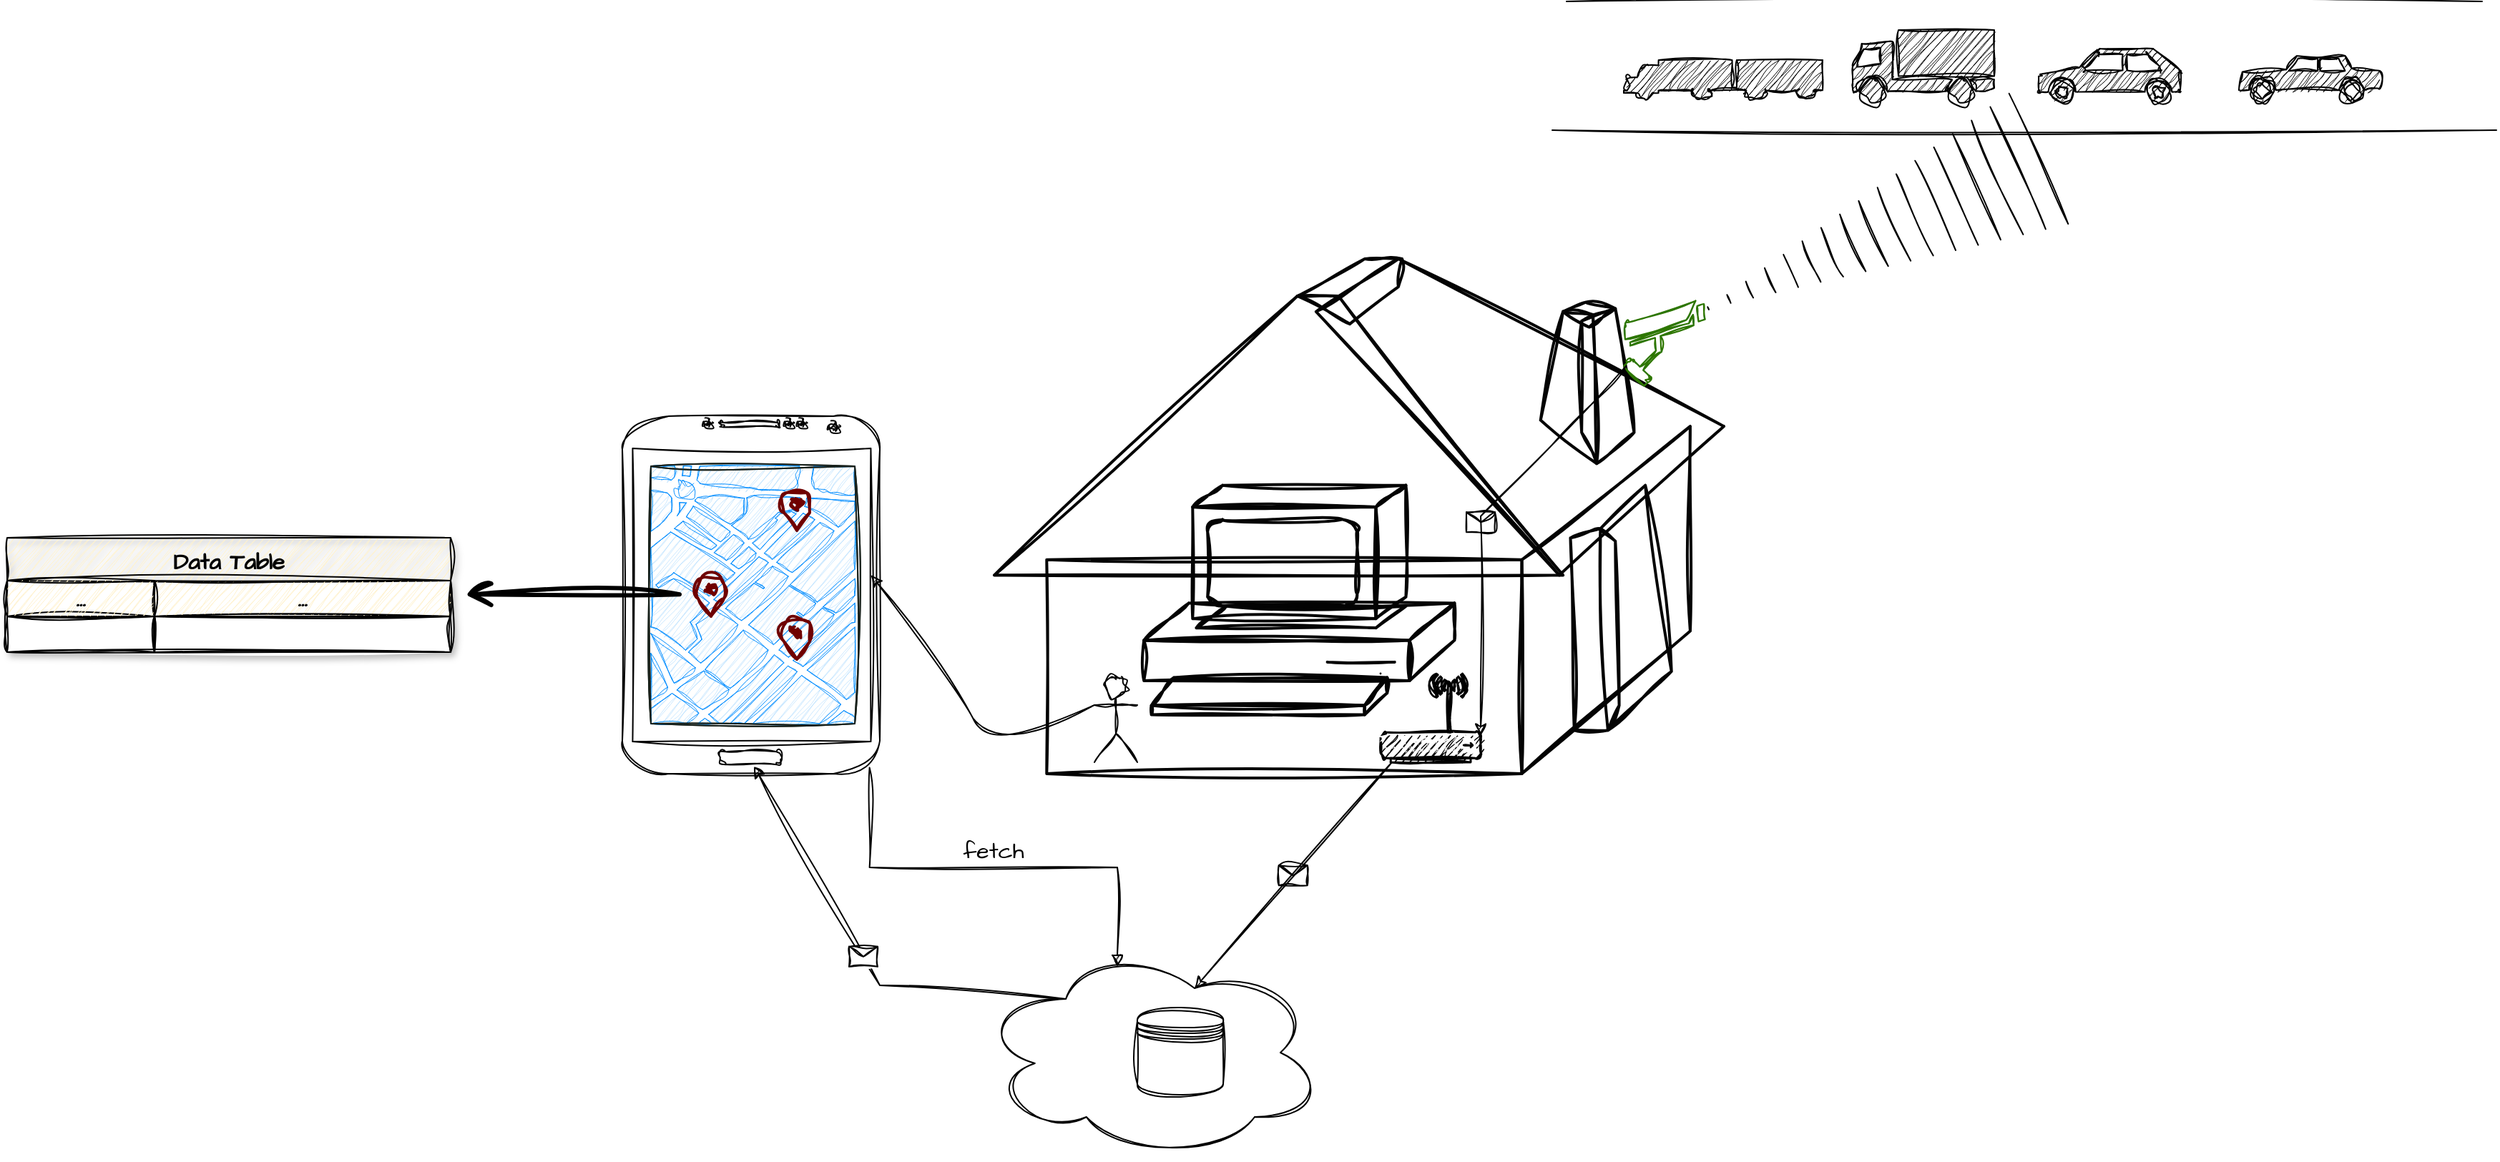 <mxfile version="20.8.19" type="github">
  <diagram name="Page-1" id="8GGUxriFpIpzjGoA7ucQ">
    <mxGraphModel dx="3053" dy="1155" grid="1" gridSize="10" guides="1" tooltips="1" connect="1" arrows="1" fold="1" page="1" pageScale="1" pageWidth="850" pageHeight="1100" math="0" shadow="0">
      <root>
        <mxCell id="0" />
        <mxCell id="1" parent="0" />
        <mxCell id="yWVErNZN91S-6EF0SYBx-26" value="" style="ellipse;shape=cloud;whiteSpace=wrap;html=1;sketch=1;hachureGap=4;jiggle=2;curveFitting=1;strokeColor=#000000;fontFamily=Architects Daughter;fontSource=https%3A%2F%2Ffonts.googleapis.com%2Fcss%3Ffamily%3DArchitects%2BDaughter;fontSize=20;fillColor=none;gradientColor=none;" vertex="1" parent="1">
          <mxGeometry x="40" y="830" width="240" height="150" as="geometry" />
        </mxCell>
        <mxCell id="yWVErNZN91S-6EF0SYBx-10" value="" style="shape=mxgraph.cisco.buildings.telecommuter_house_pc;html=1;pointerEvents=1;dashed=0;fillColor=none;strokeColor=#030303;strokeWidth=2;verticalLabelPosition=bottom;verticalAlign=top;align=center;outlineConnect=0;sketch=1;hachureGap=4;jiggle=2;curveFitting=1;fontFamily=Architects Daughter;fontSource=https%3A%2F%2Ffonts.googleapis.com%2Fcss%3Ffamily%3DArchitects%2BDaughter;fontSize=20;" vertex="1" parent="1">
          <mxGeometry x="50" y="350" width="510" height="360" as="geometry" />
        </mxCell>
        <mxCell id="yWVErNZN91S-6EF0SYBx-8" value="" style="fontColor=#ffffff;verticalAlign=top;verticalLabelPosition=bottom;labelPosition=center;align=center;html=1;outlineConnect=0;fillColor=none;strokeColor=#2D7600;gradientDirection=north;strokeWidth=2;shape=mxgraph.networks.security_camera;sketch=1;hachureGap=4;jiggle=2;curveFitting=1;fontFamily=Architects Daughter;fontSource=https%3A%2F%2Ffonts.googleapis.com%2Fcss%3Ffamily%3DArchitects%2BDaughter;fontSize=20;rotation=-45;" vertex="1" parent="1">
          <mxGeometry x="480" y="380" width="70" height="40" as="geometry" />
        </mxCell>
        <mxCell id="yWVErNZN91S-6EF0SYBx-19" value="" style="shape=umlActor;verticalLabelPosition=bottom;verticalAlign=top;html=1;outlineConnect=0;sketch=1;hachureGap=4;jiggle=2;curveFitting=1;strokeColor=#000000;fontFamily=Architects Daughter;fontSource=https%3A%2F%2Ffonts.googleapis.com%2Fcss%3Ffamily%3DArchitects%2BDaughter;fontSize=20;fillColor=none;" vertex="1" parent="1">
          <mxGeometry x="120" y="642" width="30" height="60" as="geometry" />
        </mxCell>
        <mxCell id="yWVErNZN91S-6EF0SYBx-25" value="" style="shape=datastore;whiteSpace=wrap;html=1;sketch=1;hachureGap=4;jiggle=2;curveFitting=1;strokeColor=#000000;fontFamily=Architects Daughter;fontSource=https%3A%2F%2Ffonts.googleapis.com%2Fcss%3Ffamily%3DArchitects%2BDaughter;fontSize=20;fillColor=none;gradientColor=none;" vertex="1" parent="1">
          <mxGeometry x="150" y="875" width="60" height="60" as="geometry" />
        </mxCell>
        <mxCell id="yWVErNZN91S-6EF0SYBx-31" value="" style="endArrow=classic;html=1;rounded=0;sketch=1;hachureGap=4;jiggle=2;curveFitting=1;fontFamily=Architects Daughter;fontSource=https%3A%2F%2Ffonts.googleapis.com%2Fcss%3Ffamily%3DArchitects%2BDaughter;fontSize=16;entryX=0.625;entryY=0.2;entryDx=0;entryDy=0;entryPerimeter=0;" edge="1" parent="1" source="yWVErNZN91S-6EF0SYBx-77" target="yWVErNZN91S-6EF0SYBx-26">
          <mxGeometry relative="1" as="geometry">
            <mxPoint x="355" y="701.2" as="sourcePoint" />
            <mxPoint x="250" y="760" as="targetPoint" />
          </mxGeometry>
        </mxCell>
        <mxCell id="yWVErNZN91S-6EF0SYBx-32" value="" style="shape=message;html=1;outlineConnect=0;sketch=1;hachureGap=4;jiggle=2;curveFitting=1;strokeColor=#000000;fontFamily=Architects Daughter;fontSource=https%3A%2F%2Ffonts.googleapis.com%2Fcss%3Ffamily%3DArchitects%2BDaughter;fontSize=20;fillColor=none;gradientColor=none;" vertex="1" parent="yWVErNZN91S-6EF0SYBx-31">
          <mxGeometry width="20" height="14" relative="1" as="geometry">
            <mxPoint x="-10" y="-7" as="offset" />
          </mxGeometry>
        </mxCell>
        <mxCell id="yWVErNZN91S-6EF0SYBx-36" value="" style="shape=mxgraph.arrows2.wedgeArrowDashed2;html=1;bendable=0;startWidth=50;stepSize=15;rounded=0;sketch=1;hachureGap=4;jiggle=2;curveFitting=1;fontFamily=Architects Daughter;fontSource=https%3A%2F%2Ffonts.googleapis.com%2Fcss%3Ffamily%3DArchitects%2BDaughter;fontSize=16;" edge="1" parent="1" target="yWVErNZN91S-6EF0SYBx-8">
          <mxGeometry width="100" height="100" relative="1" as="geometry">
            <mxPoint x="780" y="280" as="sourcePoint" />
            <mxPoint x="580" y="410" as="targetPoint" />
          </mxGeometry>
        </mxCell>
        <mxCell id="yWVErNZN91S-6EF0SYBx-37" value="" style="verticalLabelPosition=bottom;verticalAlign=top;html=1;shadow=0;dashed=0;strokeWidth=1;shape=mxgraph.android.phone2;strokeColor=#030303;sketch=1;hachureGap=4;jiggle=2;curveFitting=1;fontFamily=Architects Daughter;fontSource=https%3A%2F%2Ffonts.googleapis.com%2Fcss%3Ffamily%3DArchitects%2BDaughter;fontSize=20;fillColor=none;gradientColor=none;" vertex="1" parent="1">
          <mxGeometry x="-210" y="460" width="180" height="250" as="geometry" />
        </mxCell>
        <mxCell id="yWVErNZN91S-6EF0SYBx-38" value="" style="curved=1;endArrow=classic;html=1;rounded=0;sketch=1;hachureGap=4;jiggle=2;curveFitting=1;fontFamily=Architects Daughter;fontSource=https%3A%2F%2Ffonts.googleapis.com%2Fcss%3Ffamily%3DArchitects%2BDaughter;fontSize=16;entryX=0.965;entryY=0.444;entryDx=0;entryDy=0;entryPerimeter=0;exitX=0;exitY=0.333;exitDx=0;exitDy=0;exitPerimeter=0;" edge="1" parent="1" source="yWVErNZN91S-6EF0SYBx-19" target="yWVErNZN91S-6EF0SYBx-37">
          <mxGeometry width="50" height="50" relative="1" as="geometry">
            <mxPoint x="20" y="692" as="sourcePoint" />
            <mxPoint x="70" y="642" as="targetPoint" />
            <Array as="points">
              <mxPoint x="50" y="700" />
              <mxPoint x="20" y="642" />
            </Array>
          </mxGeometry>
        </mxCell>
        <mxCell id="yWVErNZN91S-6EF0SYBx-43" value="" style="verticalLabelPosition=bottom;verticalAlign=top;html=1;shadow=0;dashed=0;strokeWidth=1;shape=mxgraph.ios.iBgMap;strokeColor=#18211b;strokeColor2=#008cff;fillColor2=#96D1FF;sketch=1;hachureGap=4;jiggle=2;curveFitting=1;fontFamily=Architects Daughter;fontSource=https%3A%2F%2Ffonts.googleapis.com%2Fcss%3Ffamily%3DArchitects%2BDaughter;fontSize=20;fillColor=default;gradientColor=none;" vertex="1" parent="1">
          <mxGeometry x="-190" y="495" width="142.5" height="180" as="geometry" />
        </mxCell>
        <mxCell id="yWVErNZN91S-6EF0SYBx-44" value="" style="endArrow=classic;html=1;rounded=0;sketch=1;hachureGap=4;jiggle=2;curveFitting=1;fontFamily=Architects Daughter;fontSource=https%3A%2F%2Ffonts.googleapis.com%2Fcss%3Ffamily%3DArchitects%2BDaughter;fontSize=16;exitX=0.25;exitY=0.25;exitDx=0;exitDy=0;exitPerimeter=0;entryX=0.511;entryY=0.979;entryDx=0;entryDy=0;entryPerimeter=0;" edge="1" parent="1" source="yWVErNZN91S-6EF0SYBx-26" target="yWVErNZN91S-6EF0SYBx-37">
          <mxGeometry relative="1" as="geometry">
            <mxPoint x="-30" y="780" as="sourcePoint" />
            <mxPoint x="70" y="780" as="targetPoint" />
            <Array as="points">
              <mxPoint x="-30" y="858" />
            </Array>
          </mxGeometry>
        </mxCell>
        <mxCell id="yWVErNZN91S-6EF0SYBx-45" value="" style="shape=message;html=1;outlineConnect=0;sketch=1;hachureGap=4;jiggle=2;curveFitting=1;strokeColor=#030303;fontFamily=Architects Daughter;fontSource=https%3A%2F%2Ffonts.googleapis.com%2Fcss%3Ffamily%3DArchitects%2BDaughter;fontSize=20;fillColor=default;gradientColor=none;" vertex="1" parent="yWVErNZN91S-6EF0SYBx-44">
          <mxGeometry width="20" height="14" relative="1" as="geometry">
            <mxPoint x="-10" y="-7" as="offset" />
          </mxGeometry>
        </mxCell>
        <mxCell id="yWVErNZN91S-6EF0SYBx-48" value="" style="html=1;verticalLabelPosition=bottom;align=center;labelBackgroundColor=#ffffff;verticalAlign=top;strokeWidth=2;strokeColor=#6F0000;shadow=0;dashed=0;shape=mxgraph.ios7.icons.location;sketch=1;hachureGap=4;jiggle=2;curveFitting=1;fontFamily=Architects Daughter;fontSource=https%3A%2F%2Ffonts.googleapis.com%2Fcss%3Ffamily%3DArchitects%2BDaughter;fontSize=20;fillColor=none;fontColor=#ffffff;" vertex="1" parent="1">
          <mxGeometry x="-100" y="510" width="24" height="30" as="geometry" />
        </mxCell>
        <mxCell id="yWVErNZN91S-6EF0SYBx-49" value="" style="html=1;verticalLabelPosition=bottom;align=center;labelBackgroundColor=#ffffff;verticalAlign=top;strokeWidth=2;strokeColor=#6F0000;shadow=0;dashed=0;shape=mxgraph.ios7.icons.location;sketch=1;hachureGap=4;jiggle=2;curveFitting=1;fontFamily=Architects Daughter;fontSource=https%3A%2F%2Ffonts.googleapis.com%2Fcss%3Ffamily%3DArchitects%2BDaughter;fontSize=20;fillColor=none;fontColor=#ffffff;" vertex="1" parent="1">
          <mxGeometry x="-160" y="570" width="24" height="30" as="geometry" />
        </mxCell>
        <mxCell id="yWVErNZN91S-6EF0SYBx-50" value="" style="html=1;verticalLabelPosition=bottom;align=center;labelBackgroundColor=#ffffff;verticalAlign=top;strokeWidth=2;strokeColor=#6F0000;shadow=0;dashed=0;shape=mxgraph.ios7.icons.location;sketch=1;hachureGap=4;jiggle=2;curveFitting=1;fontFamily=Architects Daughter;fontSource=https%3A%2F%2Ffonts.googleapis.com%2Fcss%3Ffamily%3DArchitects%2BDaughter;fontSize=20;fillColor=none;fontColor=#ffffff;" vertex="1" parent="1">
          <mxGeometry x="-100" y="600" width="24" height="30" as="geometry" />
        </mxCell>
        <mxCell id="yWVErNZN91S-6EF0SYBx-51" value="fetch" style="html=1;verticalAlign=bottom;endArrow=block;edgeStyle=elbowEdgeStyle;elbow=vertical;curved=0;rounded=0;sketch=1;hachureGap=4;jiggle=2;curveFitting=1;fontFamily=Architects Daughter;fontSource=https%3A%2F%2Ffonts.googleapis.com%2Fcss%3Ffamily%3DArchitects%2BDaughter;fontSize=16;exitX=0.96;exitY=0.983;exitDx=0;exitDy=0;exitPerimeter=0;entryX=0.4;entryY=0.1;entryDx=0;entryDy=0;entryPerimeter=0;" edge="1" parent="1" source="yWVErNZN91S-6EF0SYBx-37" target="yWVErNZN91S-6EF0SYBx-26">
          <mxGeometry width="80" relative="1" as="geometry">
            <mxPoint x="-90" y="760" as="sourcePoint" />
            <mxPoint x="220" y="860" as="targetPoint" />
          </mxGeometry>
        </mxCell>
        <mxCell id="yWVErNZN91S-6EF0SYBx-52" value="" style="edgeStyle=none;html=1;endArrow=open;endSize=12;strokeWidth=3;verticalAlign=bottom;rounded=0;sketch=1;hachureGap=4;jiggle=2;curveFitting=1;fontFamily=Architects Daughter;fontSource=https%3A%2F%2Ffonts.googleapis.com%2Fcss%3Ffamily%3DArchitects%2BDaughter;fontSize=16;" edge="1" parent="1">
          <mxGeometry width="160" relative="1" as="geometry">
            <mxPoint x="-170" y="584.58" as="sourcePoint" />
            <mxPoint x="-320" y="584.58" as="targetPoint" />
          </mxGeometry>
        </mxCell>
        <mxCell id="yWVErNZN91S-6EF0SYBx-69" value="Data Table" style="shape=table;startSize=30;container=1;collapsible=0;childLayout=tableLayout;fillColor=#fff2cc;strokeColor=#000000;fontStyle=1;shadow=1;swimlaneFillColor=#FFFFFF;fontColor=#000000;sketch=1;hachureGap=4;jiggle=2;curveFitting=1;fontFamily=Architects Daughter;fontSource=https%3A%2F%2Ffonts.googleapis.com%2Fcss%3Ffamily%3DArchitects%2BDaughter;fontSize=16;" vertex="1" parent="1">
          <mxGeometry x="-640" y="545" width="310" height="80" as="geometry" />
        </mxCell>
        <mxCell id="yWVErNZN91S-6EF0SYBx-70" value="" style="shape=tableRow;horizontal=0;startSize=0;swimlaneHead=0;swimlaneBody=0;strokeColor=#000000;top=0;left=0;bottom=0;right=0;collapsible=0;dropTarget=0;fillColor=inherit;points=[[0,0.5],[1,0.5]];portConstraint=eastwest;fontSize=16;fontColor=#000000;sketch=1;hachureGap=4;jiggle=2;curveFitting=1;fontFamily=Architects Daughter;fontSource=https%3A%2F%2Ffonts.googleapis.com%2Fcss%3Ffamily%3DArchitects%2BDaughter;" vertex="1" parent="yWVErNZN91S-6EF0SYBx-69">
          <mxGeometry y="30" width="310" height="25" as="geometry" />
        </mxCell>
        <mxCell id="yWVErNZN91S-6EF0SYBx-71" value="..." style="html=1;whiteSpace=wrap;connectable=0;strokeColor=#000000;overflow=hidden;fillColor=none;pointerEvents=1;fontColor=#000000;fontStyle=1;sketch=1;hachureGap=4;jiggle=2;curveFitting=1;fontFamily=Architects Daughter;fontSource=https%3A%2F%2Ffonts.googleapis.com%2Fcss%3Ffamily%3DArchitects%2BDaughter;fontSize=16;" vertex="1" parent="yWVErNZN91S-6EF0SYBx-70">
          <mxGeometry width="103" height="25" as="geometry">
            <mxRectangle width="103" height="25" as="alternateBounds" />
          </mxGeometry>
        </mxCell>
        <mxCell id="yWVErNZN91S-6EF0SYBx-72" value="..." style="html=1;whiteSpace=wrap;connectable=0;strokeColor=#000000;overflow=hidden;fillColor=none;pointerEvents=1;fontColor=#000000;fontStyle=1;sketch=1;hachureGap=4;jiggle=2;curveFitting=1;fontFamily=Architects Daughter;fontSource=https%3A%2F%2Ffonts.googleapis.com%2Fcss%3Ffamily%3DArchitects%2BDaughter;fontSize=16;" vertex="1" parent="yWVErNZN91S-6EF0SYBx-70">
          <mxGeometry x="103" width="207" height="25" as="geometry">
            <mxRectangle width="207" height="25" as="alternateBounds" />
          </mxGeometry>
        </mxCell>
        <mxCell id="yWVErNZN91S-6EF0SYBx-73" value="" style="shape=tableRow;horizontal=0;startSize=0;swimlaneHead=0;swimlaneBody=0;strokeColor=#000000;top=0;left=0;bottom=0;right=0;collapsible=0;dropTarget=0;fillColor=none;points=[[0,0.5],[1,0.5]];portConstraint=eastwest;fontSize=16;fontColor=#000000;sketch=1;hachureGap=4;jiggle=2;curveFitting=1;fontFamily=Architects Daughter;fontSource=https%3A%2F%2Ffonts.googleapis.com%2Fcss%3Ffamily%3DArchitects%2BDaughter;" vertex="1" parent="yWVErNZN91S-6EF0SYBx-69">
          <mxGeometry y="55" width="310" height="25" as="geometry" />
        </mxCell>
        <mxCell id="yWVErNZN91S-6EF0SYBx-74" value="" style="html=1;whiteSpace=wrap;connectable=0;strokeColor=#000000;overflow=hidden;fillColor=none;pointerEvents=1;fontColor=#000000;fontStyle=1;sketch=1;hachureGap=4;jiggle=2;curveFitting=1;fontFamily=Architects Daughter;fontSource=https%3A%2F%2Ffonts.googleapis.com%2Fcss%3Ffamily%3DArchitects%2BDaughter;fontSize=16;" vertex="1" parent="yWVErNZN91S-6EF0SYBx-73">
          <mxGeometry width="103" height="25" as="geometry">
            <mxRectangle width="103" height="25" as="alternateBounds" />
          </mxGeometry>
        </mxCell>
        <mxCell id="yWVErNZN91S-6EF0SYBx-75" value="" style="html=1;whiteSpace=wrap;connectable=0;strokeColor=#000000;overflow=hidden;fillColor=none;pointerEvents=1;fontColor=#000000;fontStyle=1;sketch=1;hachureGap=4;jiggle=2;curveFitting=1;fontFamily=Architects Daughter;fontSource=https%3A%2F%2Ffonts.googleapis.com%2Fcss%3Ffamily%3DArchitects%2BDaughter;fontSize=16;" vertex="1" parent="yWVErNZN91S-6EF0SYBx-73">
          <mxGeometry x="103" width="207" height="25" as="geometry">
            <mxRectangle width="207" height="25" as="alternateBounds" />
          </mxGeometry>
        </mxCell>
        <mxCell id="yWVErNZN91S-6EF0SYBx-77" value="" style="fontColor=#0066CC;verticalAlign=top;verticalLabelPosition=bottom;labelPosition=center;align=center;html=1;outlineConnect=0;fillColor=#000000;strokeColor=#000000;gradientColor=none;gradientDirection=north;strokeWidth=2;shape=mxgraph.networks.wireless_hub;sketch=1;hachureGap=4;jiggle=2;curveFitting=1;fontFamily=Architects Daughter;fontSource=https%3A%2F%2Ffonts.googleapis.com%2Fcss%3Ffamily%3DArchitects%2BDaughter;fontSize=16;" vertex="1" parent="1">
          <mxGeometry x="320" y="640" width="70" height="62" as="geometry" />
        </mxCell>
        <mxCell id="yWVErNZN91S-6EF0SYBx-85" value="" style="endArrow=none;html=1;rounded=0;sketch=1;hachureGap=4;jiggle=2;curveFitting=1;fontFamily=Architects Daughter;fontSource=https%3A%2F%2Ffonts.googleapis.com%2Fcss%3Ffamily%3DArchitects%2BDaughter;fontSize=16;" edge="1" parent="1">
          <mxGeometry width="50" height="50" relative="1" as="geometry">
            <mxPoint x="450" y="170" as="sourcePoint" />
            <mxPoint x="1090" y="170" as="targetPoint" />
          </mxGeometry>
        </mxCell>
        <mxCell id="yWVErNZN91S-6EF0SYBx-86" value="" style="endArrow=none;html=1;rounded=0;sketch=1;hachureGap=4;jiggle=2;curveFitting=1;fontFamily=Architects Daughter;fontSource=https%3A%2F%2Ffonts.googleapis.com%2Fcss%3Ffamily%3DArchitects%2BDaughter;fontSize=16;" edge="1" parent="1">
          <mxGeometry width="50" height="50" relative="1" as="geometry">
            <mxPoint x="440" y="260" as="sourcePoint" />
            <mxPoint x="1100" y="260" as="targetPoint" />
          </mxGeometry>
        </mxCell>
        <mxCell id="yWVErNZN91S-6EF0SYBx-110" value="" style="endArrow=classic;html=1;rounded=0;sketch=1;hachureGap=4;jiggle=2;curveFitting=1;fontFamily=Architects Daughter;fontSource=https%3A%2F%2Ffonts.googleapis.com%2Fcss%3Ffamily%3DArchitects%2BDaughter;fontSize=16;entryX=1;entryY=0.7;entryDx=0;entryDy=0;entryPerimeter=0;" edge="1" parent="1" source="yWVErNZN91S-6EF0SYBx-8" target="yWVErNZN91S-6EF0SYBx-77">
          <mxGeometry relative="1" as="geometry">
            <mxPoint x="300" y="500" as="sourcePoint" />
            <mxPoint x="400" y="500" as="targetPoint" />
            <Array as="points">
              <mxPoint x="440" y="480" />
              <mxPoint x="390" y="530" />
            </Array>
          </mxGeometry>
        </mxCell>
        <mxCell id="yWVErNZN91S-6EF0SYBx-111" value="" style="shape=message;html=1;outlineConnect=0;sketch=1;hachureGap=4;jiggle=2;curveFitting=1;strokeColor=#000000;fontFamily=Architects Daughter;fontSource=https%3A%2F%2Ffonts.googleapis.com%2Fcss%3Ffamily%3DArchitects%2BDaughter;fontSize=16;fillColor=none;gradientColor=none;" vertex="1" parent="yWVErNZN91S-6EF0SYBx-110">
          <mxGeometry width="20" height="14" relative="1" as="geometry">
            <mxPoint x="-10" y="-7" as="offset" />
          </mxGeometry>
        </mxCell>
        <mxCell id="yWVErNZN91S-6EF0SYBx-112" value="" style="shape=mxgraph.signs.transportation.car_2;html=1;pointerEvents=1;fillColor=#000000;strokeColor=default;verticalLabelPosition=bottom;verticalAlign=top;align=center;sketch=1;hachureGap=4;jiggle=2;curveFitting=1;fontFamily=Architects Daughter;fontSource=https%3A%2F%2Ffonts.googleapis.com%2Fcss%3Ffamily%3DArchitects%2BDaughter;fontSize=16;rotation=0;" vertex="1" parent="1">
          <mxGeometry x="920" y="208" width="100" height="33" as="geometry" />
        </mxCell>
        <mxCell id="yWVErNZN91S-6EF0SYBx-114" value="" style="shape=mxgraph.signs.transportation.car_3;html=1;pointerEvents=1;fillColor=#000000;strokeColor=default;verticalLabelPosition=bottom;verticalAlign=top;align=center;sketch=1;hachureGap=4;jiggle=2;curveFitting=1;fontFamily=Architects Daughter;fontSource=https%3A%2F%2Ffonts.googleapis.com%2Fcss%3Ffamily%3DArchitects%2BDaughter;fontSize=16;gradientColor=none;rotation=0;" vertex="1" parent="1">
          <mxGeometry x="780" y="203" width="99" height="38" as="geometry" />
        </mxCell>
        <mxCell id="yWVErNZN91S-6EF0SYBx-116" value="" style="shape=mxgraph.signs.transportation.truck_1;html=1;pointerEvents=1;fillColor=#000000;strokeColor=default;verticalLabelPosition=bottom;verticalAlign=top;align=center;sketch=1;hachureGap=4;jiggle=2;curveFitting=1;fontFamily=Architects Daughter;fontSource=https%3A%2F%2Ffonts.googleapis.com%2Fcss%3Ffamily%3DArchitects%2BDaughter;fontSize=16;rotation=0;" vertex="1" parent="1">
          <mxGeometry x="650" y="190" width="99" height="51" as="geometry" />
        </mxCell>
        <mxCell id="yWVErNZN91S-6EF0SYBx-117" value="" style="shape=mxgraph.signs.transportation.truck_5;html=1;pointerEvents=1;fillColor=#000000;strokeColor=default;verticalLabelPosition=bottom;verticalAlign=top;align=center;sketch=1;hachureGap=4;jiggle=2;curveFitting=1;fontFamily=Architects Daughter;fontSource=https%3A%2F%2Ffonts.googleapis.com%2Fcss%3Ffamily%3DArchitects%2BDaughter;fontSize=16;rotation=0;" vertex="1" parent="1">
          <mxGeometry x="490" y="211" width="139" height="27" as="geometry" />
        </mxCell>
      </root>
    </mxGraphModel>
  </diagram>
</mxfile>
